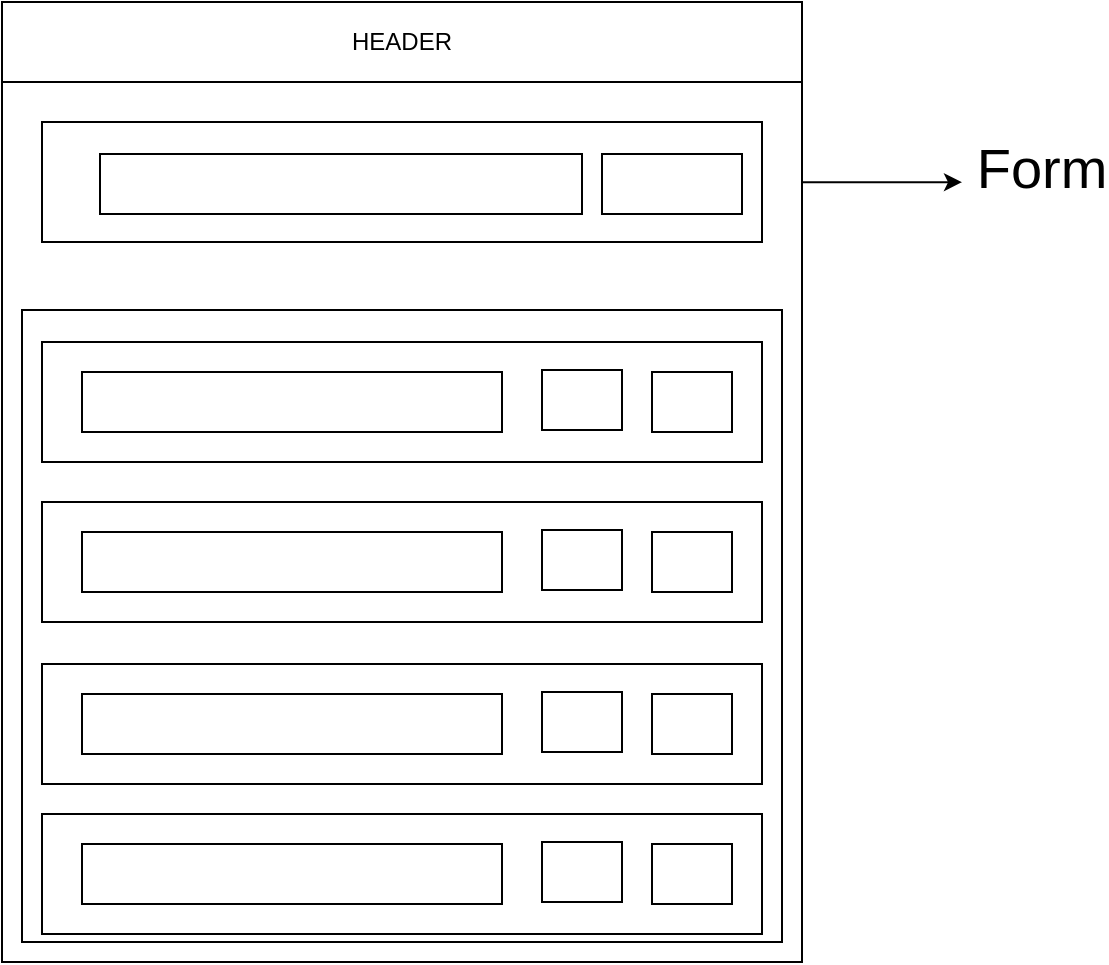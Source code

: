 <mxfile>
    <diagram id="MDRcdfCDB50V7fCjQHQr" name="Page-1">
        <mxGraphModel dx="1096" dy="556" grid="1" gridSize="10" guides="1" tooltips="1" connect="1" arrows="1" fold="1" page="1" pageScale="1" pageWidth="850" pageHeight="1100" math="0" shadow="0">
            <root>
                <mxCell id="0"/>
                <mxCell id="1" parent="0"/>
                <mxCell id="2" value="" style="whiteSpace=wrap;html=1;" vertex="1" parent="1">
                    <mxGeometry x="80" y="30" width="400" height="480" as="geometry"/>
                </mxCell>
                <mxCell id="3" value="HEADER" style="whiteSpace=wrap;html=1;" vertex="1" parent="1">
                    <mxGeometry x="80" y="30" width="400" height="40" as="geometry"/>
                </mxCell>
                <mxCell id="4" value="" style="whiteSpace=wrap;html=1;" vertex="1" parent="1">
                    <mxGeometry x="100" y="90" width="360" height="60" as="geometry"/>
                </mxCell>
                <mxCell id="5" value="" style="whiteSpace=wrap;html=1;" vertex="1" parent="1">
                    <mxGeometry x="129" y="106" width="241" height="30" as="geometry"/>
                </mxCell>
                <mxCell id="6" value="" style="whiteSpace=wrap;html=1;" vertex="1" parent="1">
                    <mxGeometry x="380" y="106" width="70" height="30" as="geometry"/>
                </mxCell>
                <mxCell id="11" value="" style="group" vertex="1" connectable="0" parent="1">
                    <mxGeometry x="100" y="200" width="370" height="300" as="geometry"/>
                </mxCell>
                <mxCell id="22" value="" style="whiteSpace=wrap;html=1;" vertex="1" parent="11">
                    <mxGeometry x="-10" y="-16" width="380" height="316" as="geometry"/>
                </mxCell>
                <mxCell id="7" value="" style="whiteSpace=wrap;html=1;" vertex="1" parent="11">
                    <mxGeometry width="360" height="60" as="geometry"/>
                </mxCell>
                <mxCell id="8" value="" style="whiteSpace=wrap;html=1;" vertex="1" parent="11">
                    <mxGeometry x="20" y="15" width="210" height="30" as="geometry"/>
                </mxCell>
                <mxCell id="9" value="" style="whiteSpace=wrap;html=1;" vertex="1" parent="11">
                    <mxGeometry x="250" y="14" width="40" height="30" as="geometry"/>
                </mxCell>
                <mxCell id="10" value="" style="whiteSpace=wrap;html=1;" vertex="1" parent="11">
                    <mxGeometry x="305" y="15" width="40" height="30" as="geometry"/>
                </mxCell>
                <mxCell id="12" value="" style="group" vertex="1" connectable="0" parent="1">
                    <mxGeometry x="100" y="280" width="360" height="60" as="geometry"/>
                </mxCell>
                <mxCell id="13" value="" style="whiteSpace=wrap;html=1;" vertex="1" parent="12">
                    <mxGeometry width="360" height="60" as="geometry"/>
                </mxCell>
                <mxCell id="14" value="" style="whiteSpace=wrap;html=1;" vertex="1" parent="12">
                    <mxGeometry x="20" y="15" width="210" height="30" as="geometry"/>
                </mxCell>
                <mxCell id="15" value="" style="whiteSpace=wrap;html=1;" vertex="1" parent="12">
                    <mxGeometry x="250" y="14" width="40" height="30" as="geometry"/>
                </mxCell>
                <mxCell id="16" value="" style="whiteSpace=wrap;html=1;" vertex="1" parent="12">
                    <mxGeometry x="305" y="15" width="40" height="30" as="geometry"/>
                </mxCell>
                <mxCell id="17" value="" style="group" vertex="1" connectable="0" parent="1">
                    <mxGeometry x="100" y="361" width="360" height="60" as="geometry"/>
                </mxCell>
                <mxCell id="18" value="" style="whiteSpace=wrap;html=1;" vertex="1" parent="17">
                    <mxGeometry width="360" height="60" as="geometry"/>
                </mxCell>
                <mxCell id="19" value="" style="whiteSpace=wrap;html=1;" vertex="1" parent="17">
                    <mxGeometry x="20" y="15" width="210" height="30" as="geometry"/>
                </mxCell>
                <mxCell id="20" value="" style="whiteSpace=wrap;html=1;" vertex="1" parent="17">
                    <mxGeometry x="250" y="14" width="40" height="30" as="geometry"/>
                </mxCell>
                <mxCell id="21" value="" style="whiteSpace=wrap;html=1;" vertex="1" parent="17">
                    <mxGeometry x="305" y="15" width="40" height="30" as="geometry"/>
                </mxCell>
                <mxCell id="23" value="" style="group" vertex="1" connectable="0" parent="1">
                    <mxGeometry x="100" y="436" width="360" height="60" as="geometry"/>
                </mxCell>
                <mxCell id="24" value="" style="whiteSpace=wrap;html=1;" vertex="1" parent="23">
                    <mxGeometry width="360" height="60" as="geometry"/>
                </mxCell>
                <mxCell id="25" value="" style="whiteSpace=wrap;html=1;" vertex="1" parent="23">
                    <mxGeometry x="20" y="15" width="210" height="30" as="geometry"/>
                </mxCell>
                <mxCell id="26" value="" style="whiteSpace=wrap;html=1;" vertex="1" parent="23">
                    <mxGeometry x="250" y="14" width="40" height="30" as="geometry"/>
                </mxCell>
                <mxCell id="27" value="" style="whiteSpace=wrap;html=1;" vertex="1" parent="23">
                    <mxGeometry x="305" y="15" width="40" height="30" as="geometry"/>
                </mxCell>
                <mxCell id="28" value="" style="edgeStyle=none;orthogonalLoop=1;jettySize=auto;html=1;" edge="1" parent="1">
                    <mxGeometry width="80" relative="1" as="geometry">
                        <mxPoint x="480" y="120.09" as="sourcePoint"/>
                        <mxPoint x="560" y="120.09" as="targetPoint"/>
                        <Array as="points"/>
                    </mxGeometry>
                </mxCell>
                <mxCell id="29" value="Form" style="text;strokeColor=none;align=center;fillColor=none;html=1;verticalAlign=middle;whiteSpace=wrap;rounded=0;fontSize=28;" vertex="1" parent="1">
                    <mxGeometry x="570" y="90" width="60" height="46" as="geometry"/>
                </mxCell>
            </root>
        </mxGraphModel>
    </diagram>
</mxfile>